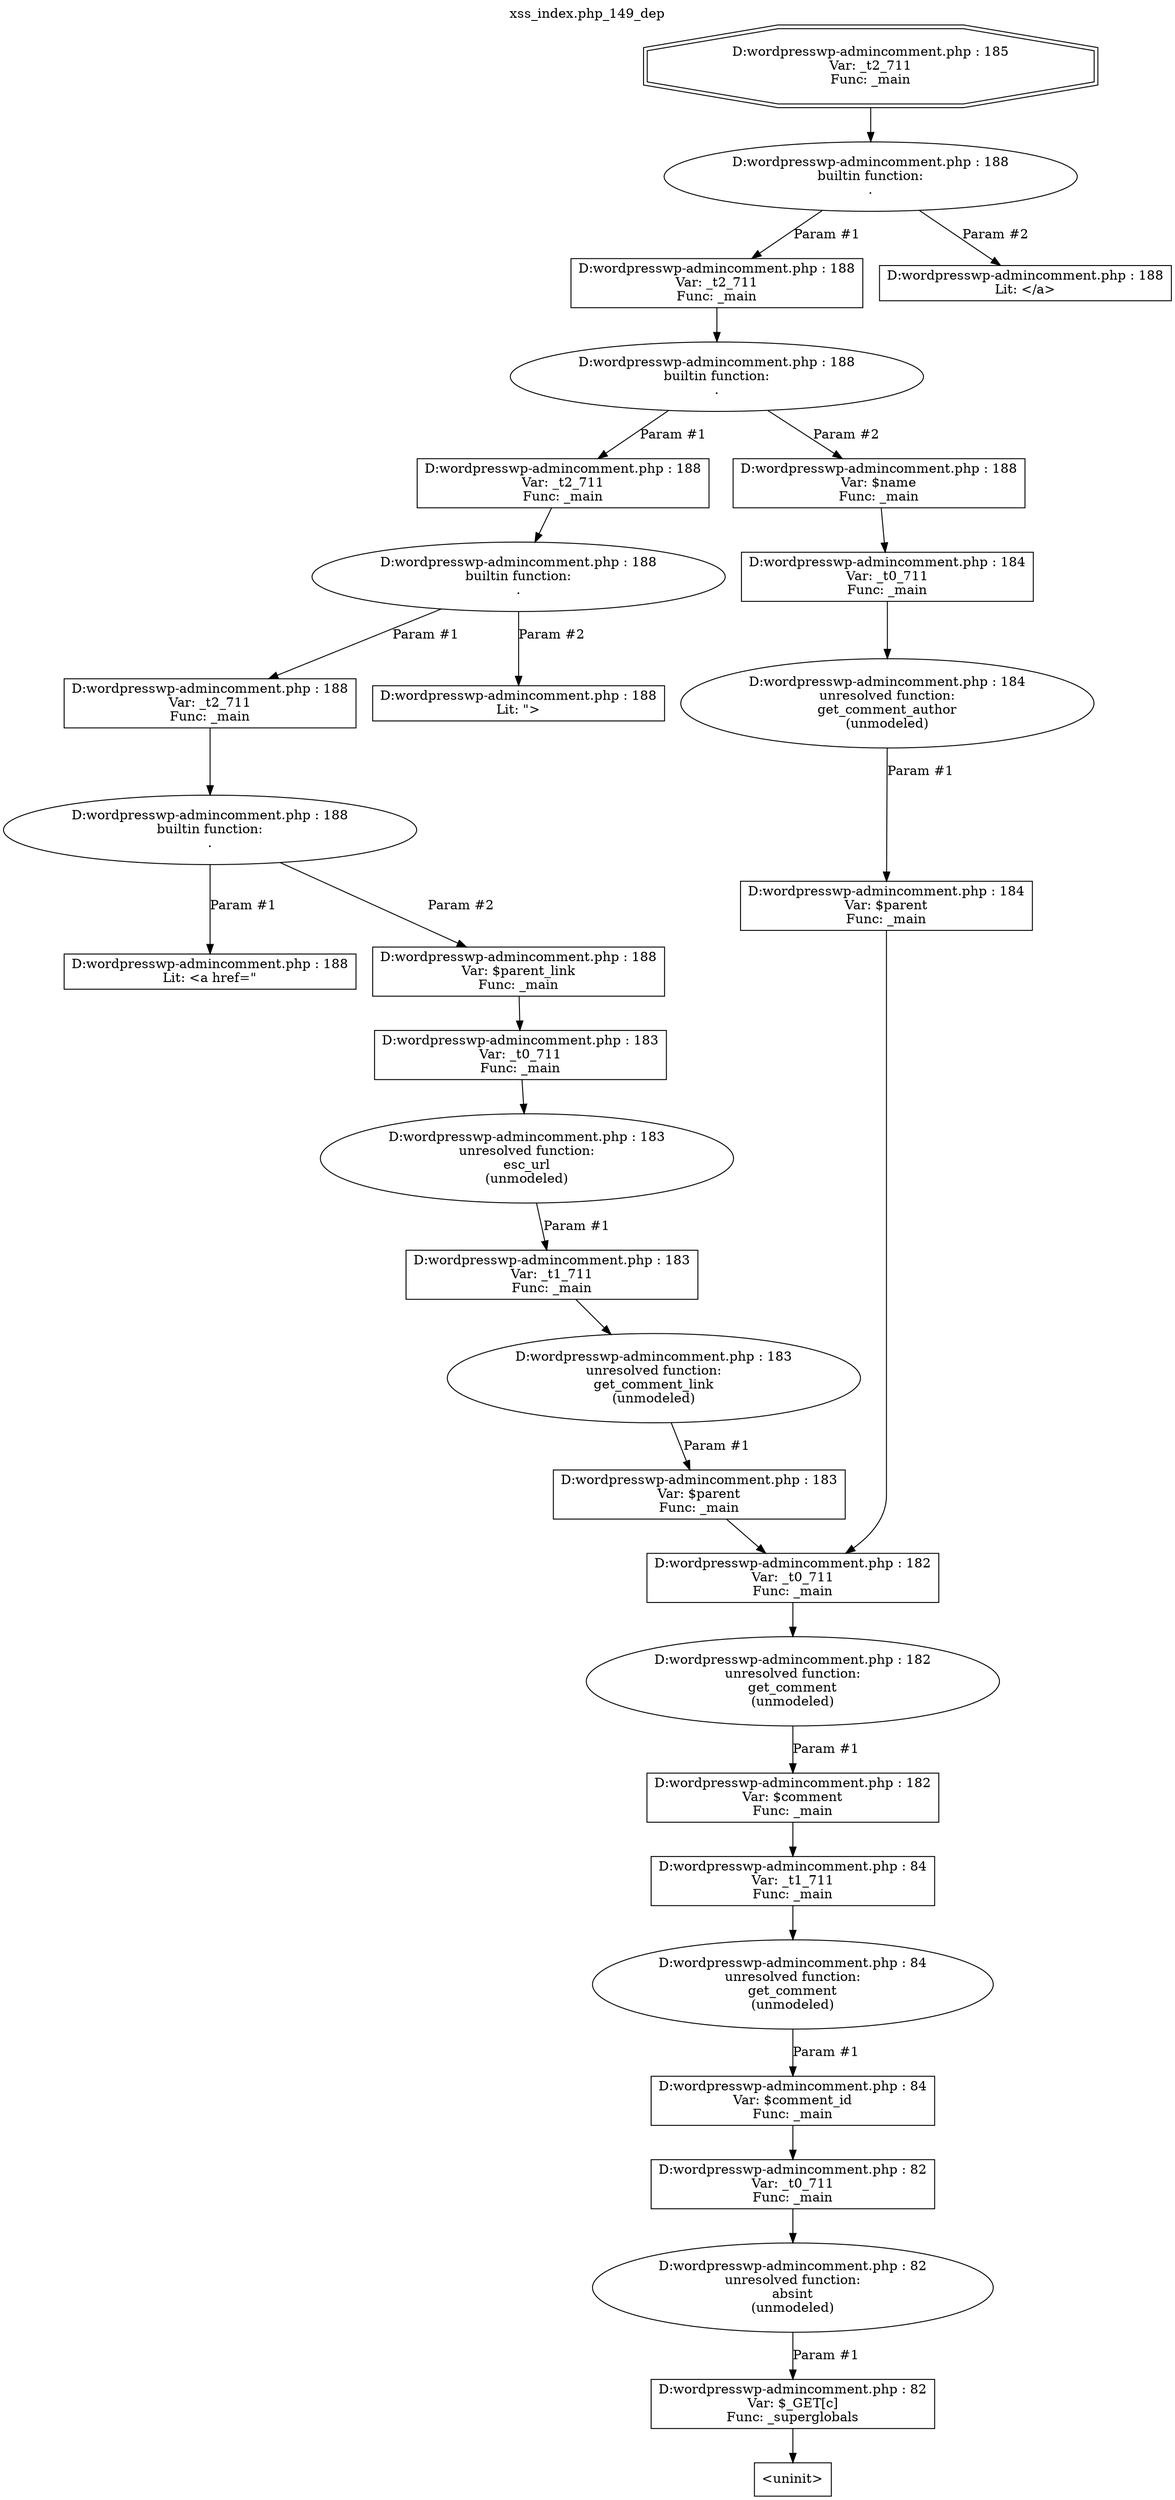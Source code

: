 digraph cfg {
  label="xss_index.php_149_dep";
  labelloc=t;
  n1 [shape=doubleoctagon, label="D:\wordpress\wp-admin\comment.php : 185\nVar: _t2_711\nFunc: _main\n"];
  n2 [shape=ellipse, label="D:\wordpress\wp-admin\comment.php : 188\nbuiltin function:\n.\n"];
  n3 [shape=box, label="D:\wordpress\wp-admin\comment.php : 188\nVar: _t2_711\nFunc: _main\n"];
  n4 [shape=ellipse, label="D:\wordpress\wp-admin\comment.php : 188\nbuiltin function:\n.\n"];
  n5 [shape=box, label="D:\wordpress\wp-admin\comment.php : 188\nVar: _t2_711\nFunc: _main\n"];
  n6 [shape=ellipse, label="D:\wordpress\wp-admin\comment.php : 188\nbuiltin function:\n.\n"];
  n7 [shape=box, label="D:\wordpress\wp-admin\comment.php : 188\nVar: _t2_711\nFunc: _main\n"];
  n8 [shape=ellipse, label="D:\wordpress\wp-admin\comment.php : 188\nbuiltin function:\n.\n"];
  n9 [shape=box, label="D:\wordpress\wp-admin\comment.php : 188\nLit: <a href=\"\n"];
  n10 [shape=box, label="D:\wordpress\wp-admin\comment.php : 188\nVar: $parent_link\nFunc: _main\n"];
  n11 [shape=box, label="D:\wordpress\wp-admin\comment.php : 183\nVar: _t0_711\nFunc: _main\n"];
  n12 [shape=ellipse, label="D:\wordpress\wp-admin\comment.php : 183\nunresolved function:\nesc_url\n(unmodeled)\n"];
  n13 [shape=box, label="D:\wordpress\wp-admin\comment.php : 183\nVar: _t1_711\nFunc: _main\n"];
  n14 [shape=ellipse, label="D:\wordpress\wp-admin\comment.php : 183\nunresolved function:\nget_comment_link\n(unmodeled)\n"];
  n15 [shape=box, label="D:\wordpress\wp-admin\comment.php : 183\nVar: $parent\nFunc: _main\n"];
  n16 [shape=box, label="D:\wordpress\wp-admin\comment.php : 182\nVar: _t0_711\nFunc: _main\n"];
  n17 [shape=ellipse, label="D:\wordpress\wp-admin\comment.php : 182\nunresolved function:\nget_comment\n(unmodeled)\n"];
  n18 [shape=box, label="D:\wordpress\wp-admin\comment.php : 182\nVar: $comment\nFunc: _main\n"];
  n19 [shape=box, label="D:\wordpress\wp-admin\comment.php : 84\nVar: _t1_711\nFunc: _main\n"];
  n20 [shape=ellipse, label="D:\wordpress\wp-admin\comment.php : 84\nunresolved function:\nget_comment\n(unmodeled)\n"];
  n21 [shape=box, label="D:\wordpress\wp-admin\comment.php : 84\nVar: $comment_id\nFunc: _main\n"];
  n22 [shape=box, label="D:\wordpress\wp-admin\comment.php : 82\nVar: _t0_711\nFunc: _main\n"];
  n23 [shape=ellipse, label="D:\wordpress\wp-admin\comment.php : 82\nunresolved function:\nabsint\n(unmodeled)\n"];
  n24 [shape=box, label="D:\wordpress\wp-admin\comment.php : 82\nVar: $_GET[c]\nFunc: _superglobals\n"];
  n25 [shape=box, label="<uninit>"];
  n26 [shape=box, label="D:\wordpress\wp-admin\comment.php : 188\nLit: \">\n"];
  n27 [shape=box, label="D:\wordpress\wp-admin\comment.php : 188\nVar: $name\nFunc: _main\n"];
  n28 [shape=box, label="D:\wordpress\wp-admin\comment.php : 184\nVar: _t0_711\nFunc: _main\n"];
  n29 [shape=ellipse, label="D:\wordpress\wp-admin\comment.php : 184\nunresolved function:\nget_comment_author\n(unmodeled)\n"];
  n30 [shape=box, label="D:\wordpress\wp-admin\comment.php : 184\nVar: $parent\nFunc: _main\n"];
  n31 [shape=box, label="D:\wordpress\wp-admin\comment.php : 188\nLit: </a>\n"];
  n1 -> n2;
  n3 -> n4;
  n5 -> n6;
  n7 -> n8;
  n8 -> n9[label="Param #1"];
  n8 -> n10[label="Param #2"];
  n11 -> n12;
  n13 -> n14;
  n16 -> n17;
  n19 -> n20;
  n22 -> n23;
  n24 -> n25;
  n23 -> n24[label="Param #1"];
  n21 -> n22;
  n20 -> n21[label="Param #1"];
  n18 -> n19;
  n17 -> n18[label="Param #1"];
  n15 -> n16;
  n14 -> n15[label="Param #1"];
  n12 -> n13[label="Param #1"];
  n10 -> n11;
  n6 -> n7[label="Param #1"];
  n6 -> n26[label="Param #2"];
  n4 -> n5[label="Param #1"];
  n4 -> n27[label="Param #2"];
  n28 -> n29;
  n30 -> n16;
  n29 -> n30[label="Param #1"];
  n27 -> n28;
  n2 -> n3[label="Param #1"];
  n2 -> n31[label="Param #2"];
}
